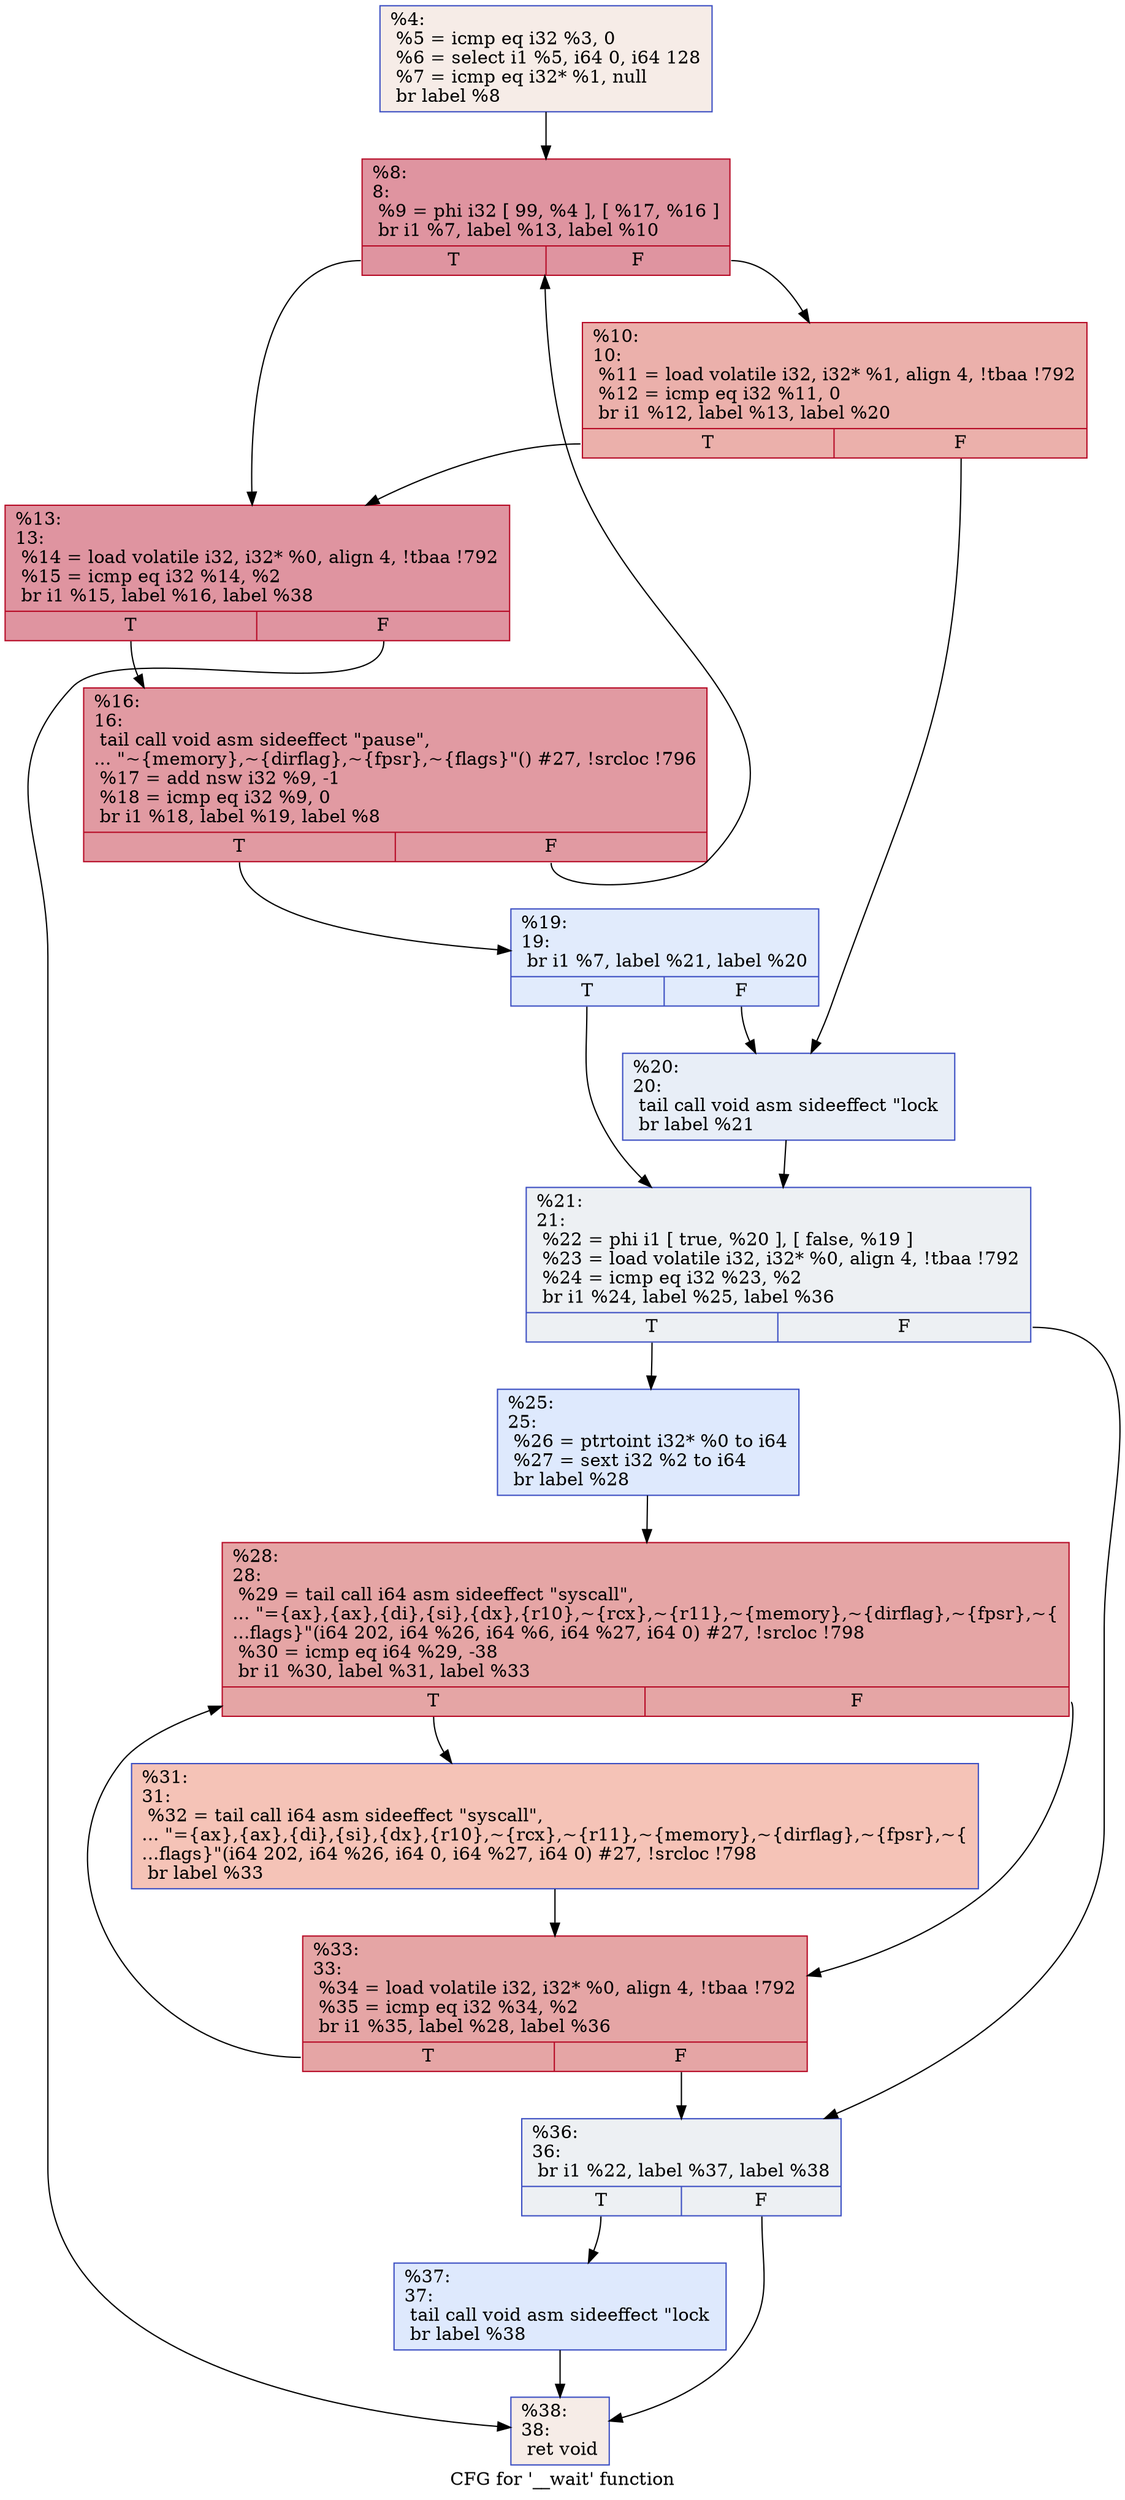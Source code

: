 digraph "CFG for '__wait' function" {
	label="CFG for '__wait' function";

	Node0x23a6b30 [shape=record,color="#3d50c3ff", style=filled, fillcolor="#ead5c970",label="{%4:\l  %5 = icmp eq i32 %3, 0\l  %6 = select i1 %5, i64 0, i64 128\l  %7 = icmp eq i32* %1, null\l  br label %8\l}"];
	Node0x23a6b30 -> Node0x23aa6f0;
	Node0x23aa6f0 [shape=record,color="#b70d28ff", style=filled, fillcolor="#b70d2870",label="{%8:\l8:                                                \l  %9 = phi i32 [ 99, %4 ], [ %17, %16 ]\l  br i1 %7, label %13, label %10\l|{<s0>T|<s1>F}}"];
	Node0x23aa6f0:s0 -> Node0x23aa8c0;
	Node0x23aa6f0:s1 -> Node0x23aa870;
	Node0x23aa870 [shape=record,color="#b70d28ff", style=filled, fillcolor="#d24b4070",label="{%10:\l10:                                               \l  %11 = load volatile i32, i32* %1, align 4, !tbaa !792\l  %12 = icmp eq i32 %11, 0\l  br i1 %12, label %13, label %20\l|{<s0>T|<s1>F}}"];
	Node0x23aa870:s0 -> Node0x23aa8c0;
	Node0x23aa870:s1 -> Node0x23aa9b0;
	Node0x23aa8c0 [shape=record,color="#b70d28ff", style=filled, fillcolor="#b70d2870",label="{%13:\l13:                                               \l  %14 = load volatile i32, i32* %0, align 4, !tbaa !792\l  %15 = icmp eq i32 %14, %2\l  br i1 %15, label %16, label %38\l|{<s0>T|<s1>F}}"];
	Node0x23aa8c0:s0 -> Node0x23aa910;
	Node0x23aa8c0:s1 -> Node0x23aac30;
	Node0x23aa910 [shape=record,color="#b70d28ff", style=filled, fillcolor="#bb1b2c70",label="{%16:\l16:                                               \l  tail call void asm sideeffect \"pause\",\l... \"~\{memory\},~\{dirflag\},~\{fpsr\},~\{flags\}\"() #27, !srcloc !796\l  %17 = add nsw i32 %9, -1\l  %18 = icmp eq i32 %9, 0\l  br i1 %18, label %19, label %8\l|{<s0>T|<s1>F}}"];
	Node0x23aa910:s0 -> Node0x23aa960;
	Node0x23aa910:s1 -> Node0x23aa6f0;
	Node0x23aa960 [shape=record,color="#3d50c3ff", style=filled, fillcolor="#bbd1f870",label="{%19:\l19:                                               \l  br i1 %7, label %21, label %20\l|{<s0>T|<s1>F}}"];
	Node0x23aa960:s0 -> Node0x23aaa00;
	Node0x23aa960:s1 -> Node0x23aa9b0;
	Node0x23aa9b0 [shape=record,color="#3d50c3ff", style=filled, fillcolor="#cbd8ee70",label="{%20:\l20:                                               \l  tail call void asm sideeffect \"lock \l  br label %21\l}"];
	Node0x23aa9b0 -> Node0x23aaa00;
	Node0x23aaa00 [shape=record,color="#3d50c3ff", style=filled, fillcolor="#d6dce470",label="{%21:\l21:                                               \l  %22 = phi i1 [ true, %20 ], [ false, %19 ]\l  %23 = load volatile i32, i32* %0, align 4, !tbaa !792\l  %24 = icmp eq i32 %23, %2\l  br i1 %24, label %25, label %36\l|{<s0>T|<s1>F}}"];
	Node0x23aaa00:s0 -> Node0x23aaa50;
	Node0x23aaa00:s1 -> Node0x23aab90;
	Node0x23aaa50 [shape=record,color="#3d50c3ff", style=filled, fillcolor="#b5cdfa70",label="{%25:\l25:                                               \l  %26 = ptrtoint i32* %0 to i64\l  %27 = sext i32 %2 to i64\l  br label %28\l}"];
	Node0x23aaa50 -> Node0x23aaaa0;
	Node0x23aaaa0 [shape=record,color="#b70d28ff", style=filled, fillcolor="#c5333470",label="{%28:\l28:                                               \l  %29 = tail call i64 asm sideeffect \"syscall\",\l... \"=\{ax\},\{ax\},\{di\},\{si\},\{dx\},\{r10\},~\{rcx\},~\{r11\},~\{memory\},~\{dirflag\},~\{fpsr\},~\{\l...flags\}\"(i64 202, i64 %26, i64 %6, i64 %27, i64 0) #27, !srcloc !798\l  %30 = icmp eq i64 %29, -38\l  br i1 %30, label %31, label %33\l|{<s0>T|<s1>F}}"];
	Node0x23aaaa0:s0 -> Node0x23aaaf0;
	Node0x23aaaa0:s1 -> Node0x23aab40;
	Node0x23aaaf0 [shape=record,color="#3d50c3ff", style=filled, fillcolor="#e8765c70",label="{%31:\l31:                                               \l  %32 = tail call i64 asm sideeffect \"syscall\",\l... \"=\{ax\},\{ax\},\{di\},\{si\},\{dx\},\{r10\},~\{rcx\},~\{r11\},~\{memory\},~\{dirflag\},~\{fpsr\},~\{\l...flags\}\"(i64 202, i64 %26, i64 0, i64 %27, i64 0) #27, !srcloc !798\l  br label %33\l}"];
	Node0x23aaaf0 -> Node0x23aab40;
	Node0x23aab40 [shape=record,color="#b70d28ff", style=filled, fillcolor="#c5333470",label="{%33:\l33:                                               \l  %34 = load volatile i32, i32* %0, align 4, !tbaa !792\l  %35 = icmp eq i32 %34, %2\l  br i1 %35, label %28, label %36\l|{<s0>T|<s1>F}}"];
	Node0x23aab40:s0 -> Node0x23aaaa0;
	Node0x23aab40:s1 -> Node0x23aab90;
	Node0x23aab90 [shape=record,color="#3d50c3ff", style=filled, fillcolor="#d6dce470",label="{%36:\l36:                                               \l  br i1 %22, label %37, label %38\l|{<s0>T|<s1>F}}"];
	Node0x23aab90:s0 -> Node0x23aabe0;
	Node0x23aab90:s1 -> Node0x23aac30;
	Node0x23aabe0 [shape=record,color="#3d50c3ff", style=filled, fillcolor="#b5cdfa70",label="{%37:\l37:                                               \l  tail call void asm sideeffect \"lock \l  br label %38\l}"];
	Node0x23aabe0 -> Node0x23aac30;
	Node0x23aac30 [shape=record,color="#3d50c3ff", style=filled, fillcolor="#ead5c970",label="{%38:\l38:                                               \l  ret void\l}"];
}
